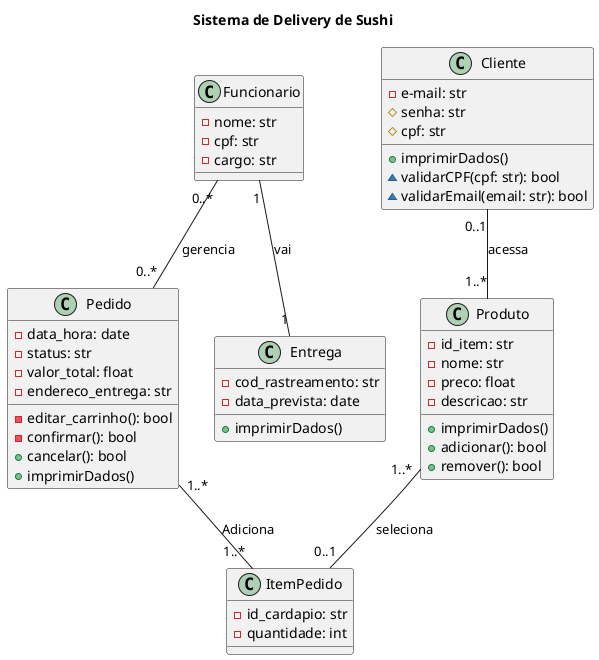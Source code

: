 @startuml sistema
title Sistema de Delivery de Sushi
class Funcionario {
    - nome: str
    - cpf: str
    - cargo: str
}


class Produto {
    - id_item: str
    - nome: str
    - preco: float
    - descricao: str
    + imprimirDados()
    + adicionar(): bool
    + remover(): bool
}

class Pedido {
    - data_hora: date
    - status: str
    - valor_total: float
    - endereco_entrega: str
    - editar_carrinho(): bool
    - confirmar(): bool
    + cancelar(): bool
    + imprimirDados()
}

class ItemPedido {
    - id_cardapio: str
    - quantidade: int
}

class Cliente {
    - e-mail: str
    # senha: str
    # cpf: str
    + imprimirDados()
    ~ validarCPF(cpf: str): bool
    ~ validarEmail(email: str): bool
    
}

class Entrega {
    - cod_rastreamento: str
    - data_prevista: date
    + imprimirDados()
}

Cliente "0..1" -- "1..*" Produto : "acessa"
Produto "1..*" -- "0..1" ItemPedido : "seleciona"
Pedido "1..*" -- "1..*" ItemPedido : "Adiciona"
Funcionario "0..*" -- "0..*" Pedido : "gerencia"
Funcionario "1" -- "1" Entrega : "vai"
@enduml